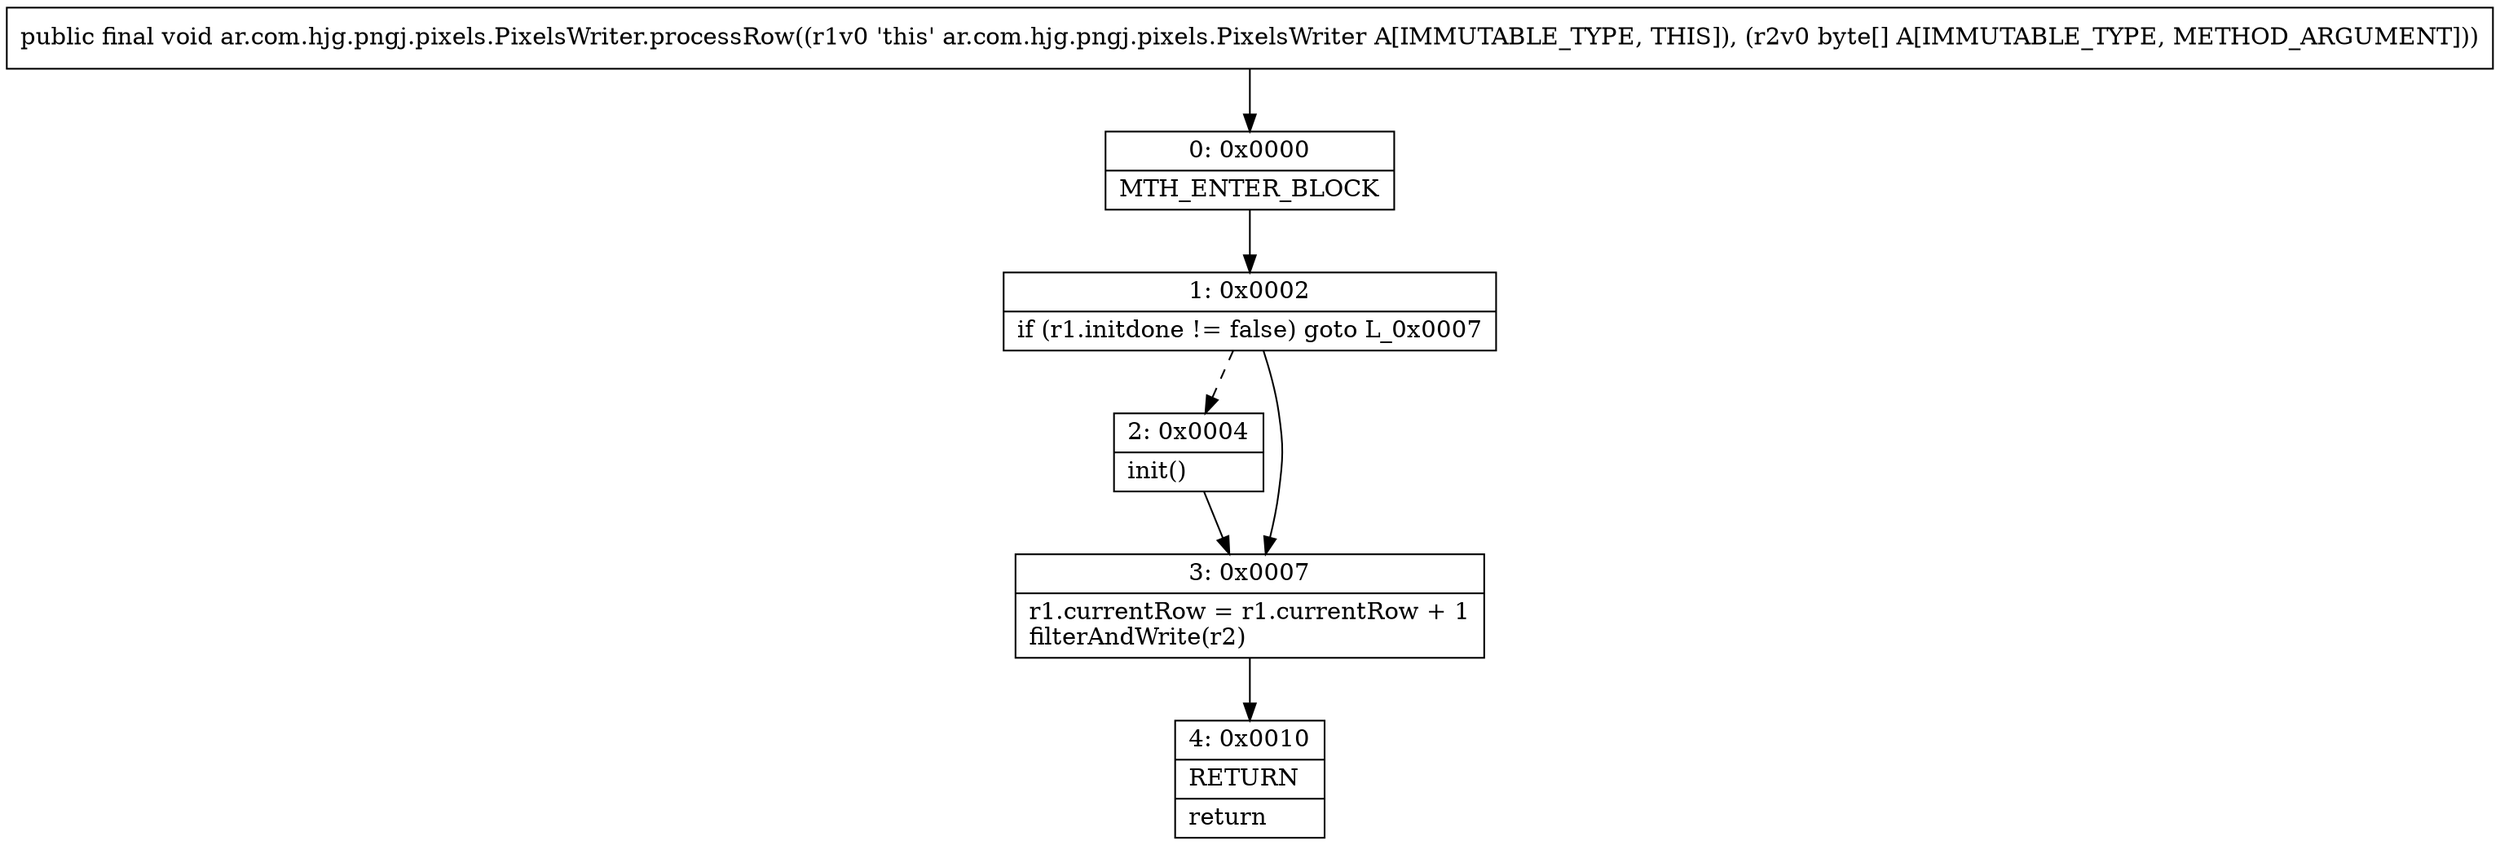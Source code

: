 digraph "CFG forar.com.hjg.pngj.pixels.PixelsWriter.processRow([B)V" {
Node_0 [shape=record,label="{0\:\ 0x0000|MTH_ENTER_BLOCK\l}"];
Node_1 [shape=record,label="{1\:\ 0x0002|if (r1.initdone != false) goto L_0x0007\l}"];
Node_2 [shape=record,label="{2\:\ 0x0004|init()\l}"];
Node_3 [shape=record,label="{3\:\ 0x0007|r1.currentRow = r1.currentRow + 1\lfilterAndWrite(r2)\l}"];
Node_4 [shape=record,label="{4\:\ 0x0010|RETURN\l|return\l}"];
MethodNode[shape=record,label="{public final void ar.com.hjg.pngj.pixels.PixelsWriter.processRow((r1v0 'this' ar.com.hjg.pngj.pixels.PixelsWriter A[IMMUTABLE_TYPE, THIS]), (r2v0 byte[] A[IMMUTABLE_TYPE, METHOD_ARGUMENT])) }"];
MethodNode -> Node_0;
Node_0 -> Node_1;
Node_1 -> Node_2[style=dashed];
Node_1 -> Node_3;
Node_2 -> Node_3;
Node_3 -> Node_4;
}

